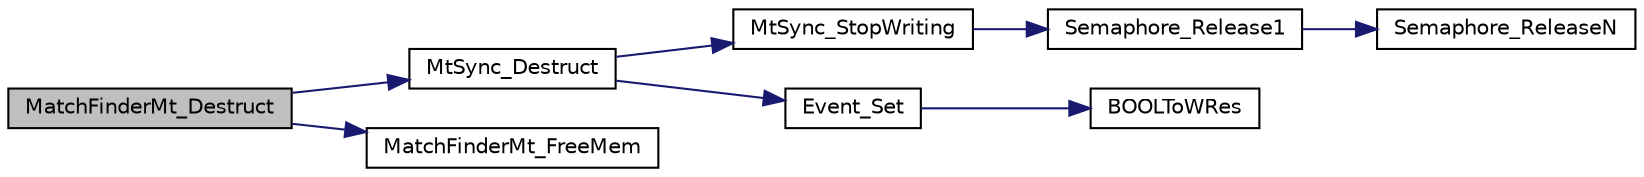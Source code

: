 digraph G
{
  edge [fontname="Helvetica",fontsize="10",labelfontname="Helvetica",labelfontsize="10"];
  node [fontname="Helvetica",fontsize="10",shape=record];
  rankdir="LR";
  Node1 [label="MatchFinderMt_Destruct",height=0.2,width=0.4,color="black", fillcolor="grey75", style="filled" fontcolor="black"];
  Node1 -> Node2 [color="midnightblue",fontsize="10",style="solid",fontname="Helvetica"];
  Node2 [label="MtSync_Destruct",height=0.2,width=0.4,color="black", fillcolor="white", style="filled",URL="$_lz_find_mt_8c.html#abe828e1f84f9d54d9d52bf271cc656ba"];
  Node2 -> Node3 [color="midnightblue",fontsize="10",style="solid",fontname="Helvetica"];
  Node3 [label="MtSync_StopWriting",height=0.2,width=0.4,color="black", fillcolor="white", style="filled",URL="$_lz_find_mt_8c.html#a8df1d3212ac2c1d3e5f11c0778ec6536"];
  Node3 -> Node4 [color="midnightblue",fontsize="10",style="solid",fontname="Helvetica"];
  Node4 [label="Semaphore_Release1",height=0.2,width=0.4,color="black", fillcolor="white", style="filled",URL="$_threads_8c.html#a6d392082486c2dd897b1256a5b5eb8f7"];
  Node4 -> Node5 [color="midnightblue",fontsize="10",style="solid",fontname="Helvetica"];
  Node5 [label="Semaphore_ReleaseN",height=0.2,width=0.4,color="black", fillcolor="white", style="filled",URL="$_threads_8c.html#a1dfc591d0c0c4fcc8881567bfa146498"];
  Node2 -> Node6 [color="midnightblue",fontsize="10",style="solid",fontname="Helvetica"];
  Node6 [label="Event_Set",height=0.2,width=0.4,color="black", fillcolor="white", style="filled",URL="$_threads_8c.html#a4c894884b1268b8d00d2a96489ba89e3"];
  Node6 -> Node7 [color="midnightblue",fontsize="10",style="solid",fontname="Helvetica"];
  Node7 [label="BOOLToWRes",height=0.2,width=0.4,color="black", fillcolor="white", style="filled",URL="$_threads_8c.html#a4cab6ca310179ac5fd522acd3fa59a50"];
  Node1 -> Node8 [color="midnightblue",fontsize="10",style="solid",fontname="Helvetica"];
  Node8 [label="MatchFinderMt_FreeMem",height=0.2,width=0.4,color="black", fillcolor="white", style="filled",URL="$_lz_find_mt_8c.html#afd7e6f1d902192822f2c76fdac6abe87"];
}
